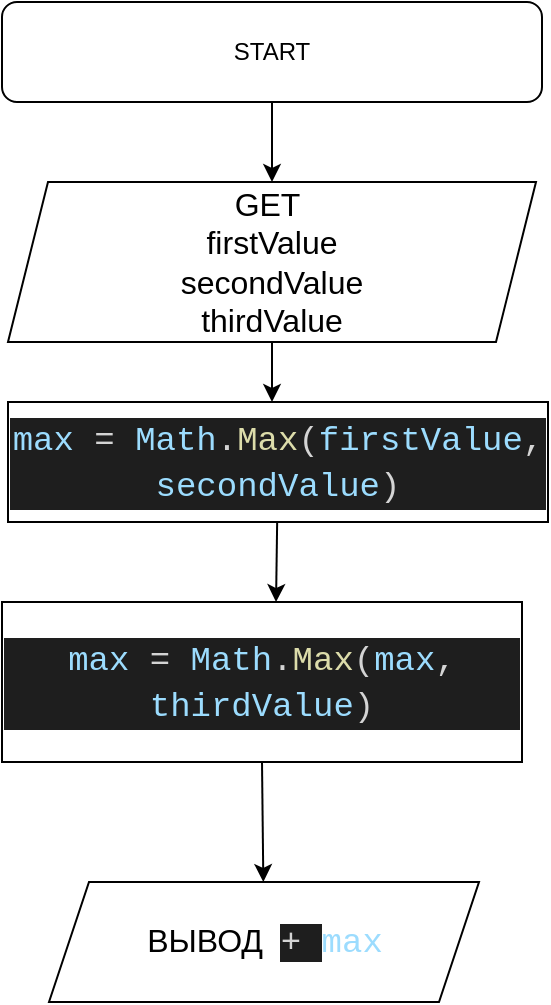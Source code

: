 <mxfile>
    <diagram id="EwUrfI9QAgBRoo4efhSW" name="Page-1">
        <mxGraphModel dx="1167" dy="602" grid="1" gridSize="10" guides="1" tooltips="1" connect="1" arrows="1" fold="1" page="1" pageScale="1" pageWidth="827" pageHeight="1169" math="0" shadow="0">
            <root>
                <mxCell id="0"/>
                <mxCell id="1" parent="0"/>
                <mxCell id="4" style="edgeStyle=none;html=1;exitX=0.5;exitY=1;exitDx=0;exitDy=0;entryX=0.5;entryY=0;entryDx=0;entryDy=0;fontSize=16;" parent="1" source="2" target="3" edge="1">
                    <mxGeometry relative="1" as="geometry"/>
                </mxCell>
                <mxCell id="2" value="START" style="rounded=1;whiteSpace=wrap;html=1;" parent="1" vertex="1">
                    <mxGeometry x="279" y="50" width="270" height="50" as="geometry"/>
                </mxCell>
                <mxCell id="8" style="edgeStyle=none;html=1;fontSize=16;" parent="1" source="3" edge="1">
                    <mxGeometry relative="1" as="geometry">
                        <mxPoint x="414" y="250" as="targetPoint"/>
                    </mxGeometry>
                </mxCell>
                <mxCell id="3" value="&lt;div style=&quot;font-size: 16px&quot;&gt;&lt;font style=&quot;font-size: 16px&quot;&gt;GET&amp;nbsp;&lt;/font&gt;&lt;/div&gt;&lt;div style=&quot;font-size: 16px&quot;&gt;&lt;font style=&quot;font-size: 16px&quot;&gt;firstValue&lt;/font&gt;&lt;/div&gt;&lt;div style=&quot;font-size: 16px&quot;&gt;&lt;font style=&quot;font-size: 16px&quot;&gt;secondValue&lt;/font&gt;&lt;/div&gt;&lt;div style=&quot;font-size: 16px&quot;&gt;thirdValue&lt;/div&gt;" style="shape=parallelogram;perimeter=parallelogramPerimeter;whiteSpace=wrap;html=1;fixedSize=1;" parent="1" vertex="1">
                    <mxGeometry x="282" y="140" width="264" height="80" as="geometry"/>
                </mxCell>
                <mxCell id="7" value="&lt;p&gt;ВЫВОД&amp;nbsp;&amp;nbsp;&lt;span style=&quot;background-color: rgb(30 , 30 , 30) ; color: rgb(212 , 212 , 212) ; font-family: &amp;#34;consolas&amp;#34; , &amp;#34;courier new&amp;#34; , monospace ; font-size: 17px&quot;&gt;+ &lt;/span&gt;&lt;span style=&quot;font-family: &amp;#34;consolas&amp;#34; , &amp;#34;courier new&amp;#34; , monospace ; font-size: 17px ; color: rgb(156 , 220 , 254)&quot;&gt;max&lt;/span&gt;&lt;/p&gt;" style="shape=parallelogram;perimeter=parallelogramPerimeter;whiteSpace=wrap;html=1;fixedSize=1;fontSize=16;" parent="1" vertex="1">
                    <mxGeometry x="302.5" y="490" width="215" height="60" as="geometry"/>
                </mxCell>
                <mxCell id="15" style="edgeStyle=none;html=1;exitX=0.5;exitY=1;exitDx=0;exitDy=0;" edge="1" parent="1" source="14" target="7">
                    <mxGeometry relative="1" as="geometry"/>
                </mxCell>
                <mxCell id="14" value="&lt;div style=&quot;color: rgb(212 , 212 , 212) ; background-color: rgb(30 , 30 , 30) ; font-family: &amp;#34;consolas&amp;#34; , &amp;#34;courier new&amp;#34; , monospace ; font-size: 17px ; line-height: 23px&quot;&gt;&lt;span style=&quot;color: #9cdcfe&quot;&gt;max&lt;/span&gt; = &lt;span style=&quot;color: #9cdcfe&quot;&gt;Math&lt;/span&gt;.&lt;span style=&quot;color: #dcdcaa&quot;&gt;Max&lt;/span&gt;(&lt;span style=&quot;color: #9cdcfe&quot;&gt;max&lt;/span&gt;, &lt;span style=&quot;color: #9cdcfe&quot;&gt;thirdValue&lt;/span&gt;)&lt;/div&gt;" style="rounded=0;whiteSpace=wrap;html=1;" vertex="1" parent="1">
                    <mxGeometry x="279" y="350" width="260" height="80" as="geometry"/>
                </mxCell>
                <mxCell id="17" style="edgeStyle=none;html=1;entryX=0.527;entryY=0;entryDx=0;entryDy=0;entryPerimeter=0;" edge="1" parent="1" source="16" target="14">
                    <mxGeometry relative="1" as="geometry"/>
                </mxCell>
                <mxCell id="16" value="&lt;div style=&quot;color: rgb(212 , 212 , 212) ; background-color: rgb(30 , 30 , 30) ; font-family: &amp;#34;consolas&amp;#34; , &amp;#34;courier new&amp;#34; , monospace ; font-size: 17px ; line-height: 23px&quot;&gt;&lt;span style=&quot;color: #9cdcfe&quot;&gt;max&lt;/span&gt; = &lt;span style=&quot;color: #9cdcfe&quot;&gt;Math&lt;/span&gt;.&lt;span style=&quot;color: #dcdcaa&quot;&gt;Max&lt;/span&gt;(&lt;span style=&quot;color: #9cdcfe&quot;&gt;firstValue&lt;/span&gt;, &lt;span style=&quot;color: #9cdcfe&quot;&gt;secondValue&lt;/span&gt;)&lt;/div&gt;" style="rounded=0;whiteSpace=wrap;html=1;" vertex="1" parent="1">
                    <mxGeometry x="282" y="250" width="270" height="60" as="geometry"/>
                </mxCell>
            </root>
        </mxGraphModel>
    </diagram>
</mxfile>